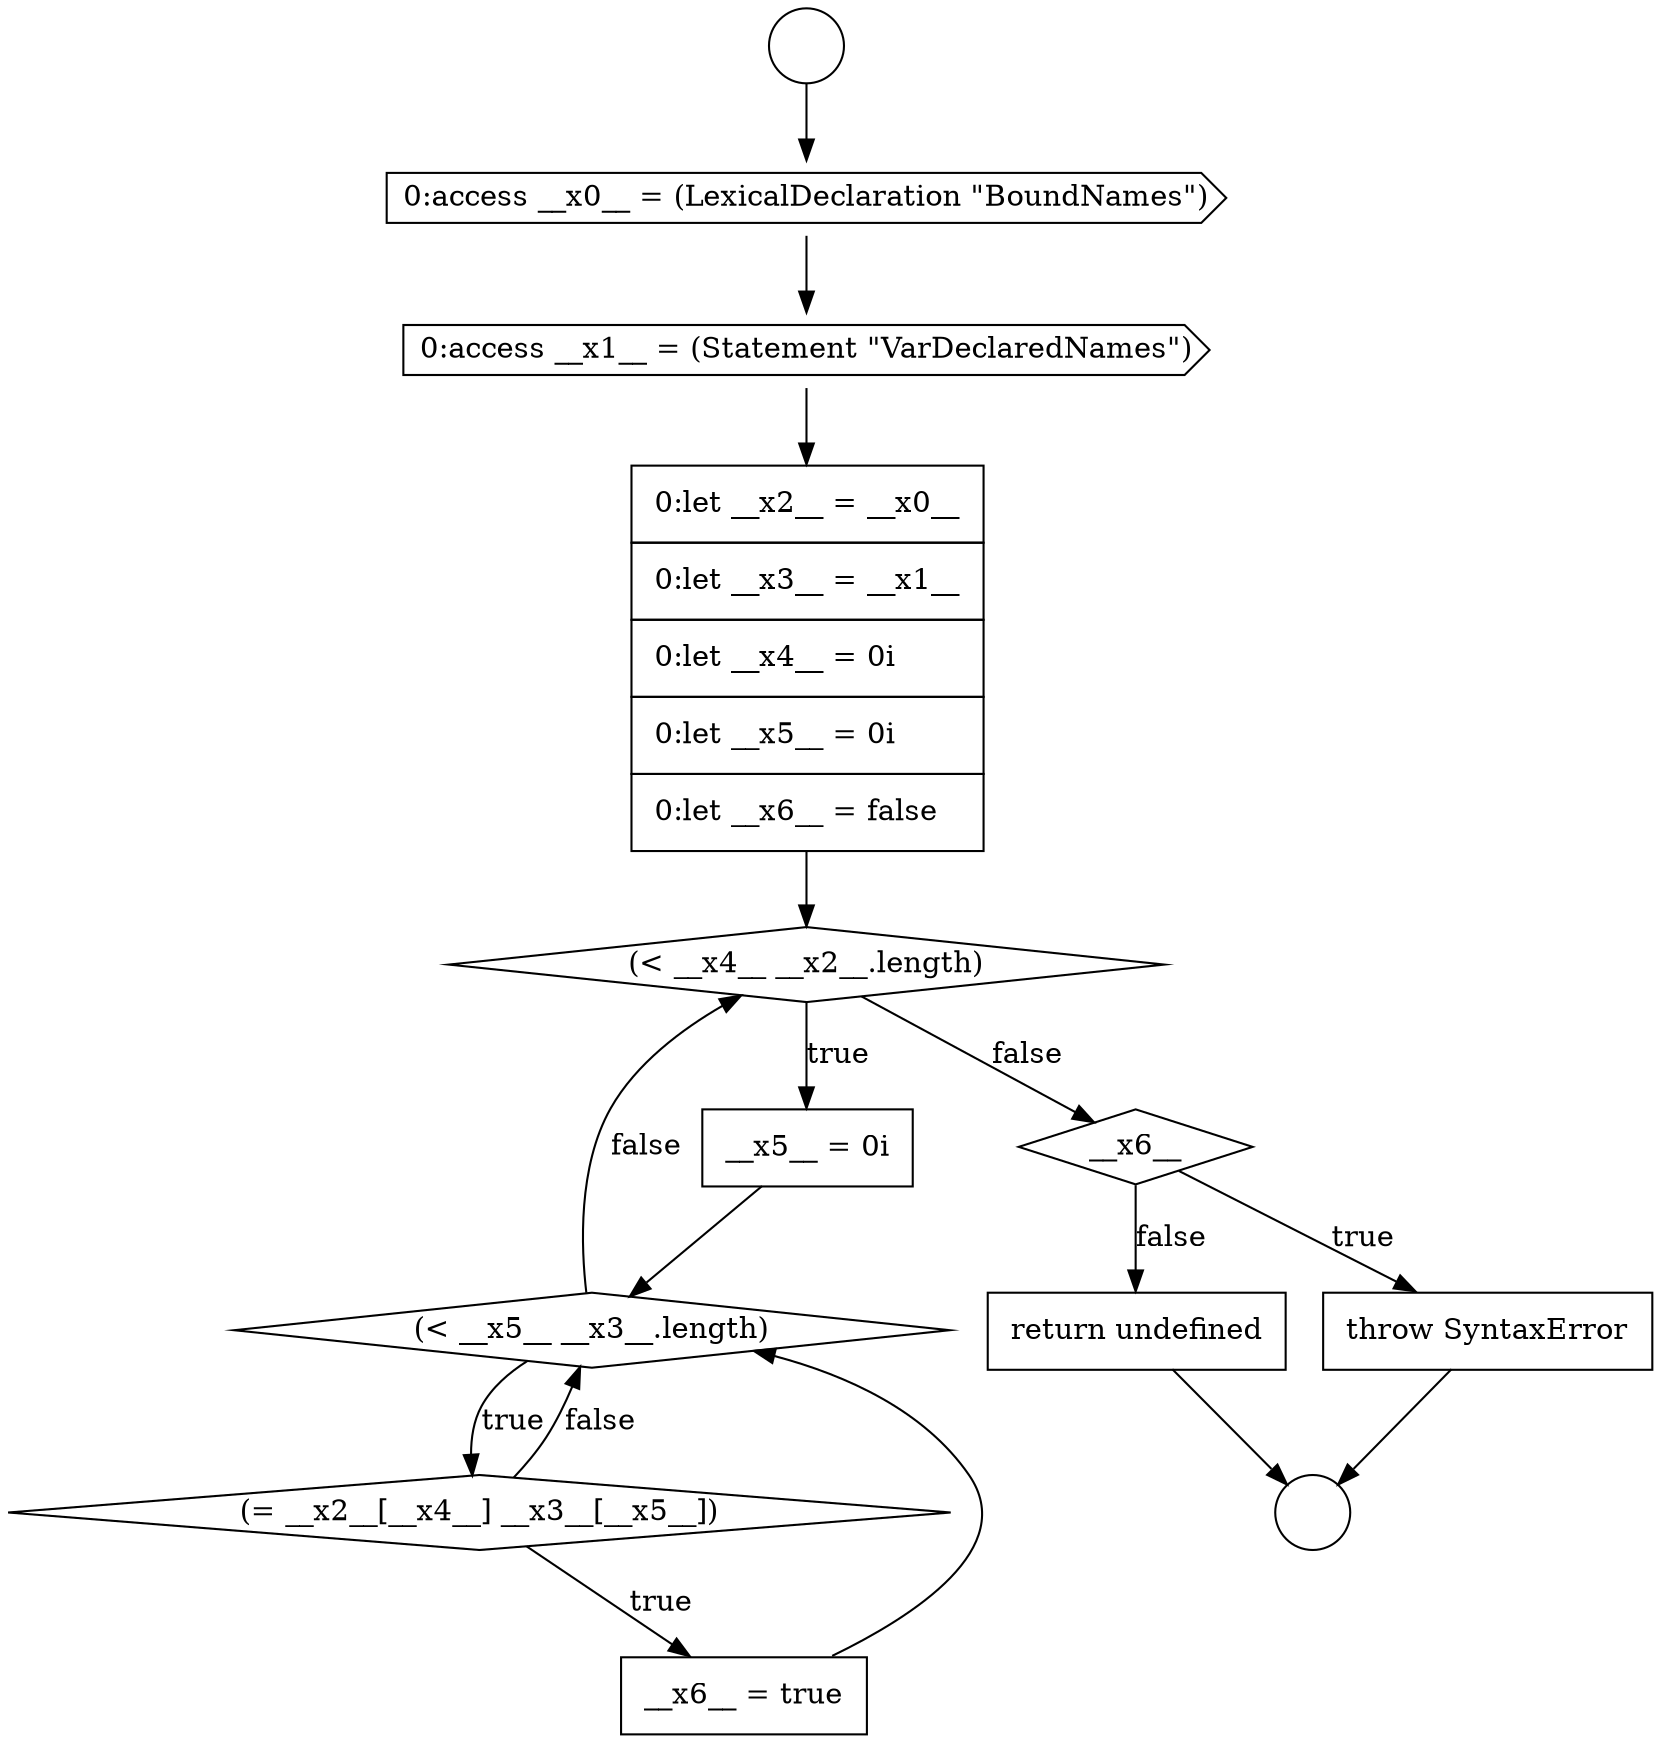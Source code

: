 digraph {
  node18442 [shape=cds, label=<<font color="black">0:access __x1__ = (Statement &quot;VarDeclaredNames&quot;)</font>> color="black" fillcolor="white" style=filled]
  node18451 [shape=none, margin=0, label=<<font color="black">
    <table border="0" cellborder="1" cellspacing="0" cellpadding="10">
      <tr><td align="left">return undefined</td></tr>
    </table>
  </font>> color="black" fillcolor="white" style=filled]
  node18446 [shape=diamond, label=<<font color="black">(&lt; __x5__ __x3__.length)</font>> color="black" fillcolor="white" style=filled]
  node18445 [shape=none, margin=0, label=<<font color="black">
    <table border="0" cellborder="1" cellspacing="0" cellpadding="10">
      <tr><td align="left">__x5__ = 0i</td></tr>
    </table>
  </font>> color="black" fillcolor="white" style=filled]
  node18441 [shape=cds, label=<<font color="black">0:access __x0__ = (LexicalDeclaration &quot;BoundNames&quot;)</font>> color="black" fillcolor="white" style=filled]
  node18444 [shape=diamond, label=<<font color="black">(&lt; __x4__ __x2__.length)</font>> color="black" fillcolor="white" style=filled]
  node18448 [shape=none, margin=0, label=<<font color="black">
    <table border="0" cellborder="1" cellspacing="0" cellpadding="10">
      <tr><td align="left">__x6__ = true</td></tr>
    </table>
  </font>> color="black" fillcolor="white" style=filled]
  node18449 [shape=diamond, label=<<font color="black">__x6__</font>> color="black" fillcolor="white" style=filled]
  node18439 [shape=circle label=" " color="black" fillcolor="white" style=filled]
  node18443 [shape=none, margin=0, label=<<font color="black">
    <table border="0" cellborder="1" cellspacing="0" cellpadding="10">
      <tr><td align="left">0:let __x2__ = __x0__</td></tr>
      <tr><td align="left">0:let __x3__ = __x1__</td></tr>
      <tr><td align="left">0:let __x4__ = 0i</td></tr>
      <tr><td align="left">0:let __x5__ = 0i</td></tr>
      <tr><td align="left">0:let __x6__ = false</td></tr>
    </table>
  </font>> color="black" fillcolor="white" style=filled]
  node18447 [shape=diamond, label=<<font color="black">(= __x2__[__x4__] __x3__[__x5__])</font>> color="black" fillcolor="white" style=filled]
  node18450 [shape=none, margin=0, label=<<font color="black">
    <table border="0" cellborder="1" cellspacing="0" cellpadding="10">
      <tr><td align="left">throw SyntaxError</td></tr>
    </table>
  </font>> color="black" fillcolor="white" style=filled]
  node18440 [shape=circle label=" " color="black" fillcolor="white" style=filled]
  node18450 -> node18440 [ color="black"]
  node18442 -> node18443 [ color="black"]
  node18449 -> node18450 [label=<<font color="black">true</font>> color="black"]
  node18449 -> node18451 [label=<<font color="black">false</font>> color="black"]
  node18446 -> node18447 [label=<<font color="black">true</font>> color="black"]
  node18446 -> node18444 [label=<<font color="black">false</font>> color="black"]
  node18445 -> node18446 [ color="black"]
  node18441 -> node18442 [ color="black"]
  node18443 -> node18444 [ color="black"]
  node18439 -> node18441 [ color="black"]
  node18444 -> node18445 [label=<<font color="black">true</font>> color="black"]
  node18444 -> node18449 [label=<<font color="black">false</font>> color="black"]
  node18451 -> node18440 [ color="black"]
  node18448 -> node18446 [ color="black"]
  node18447 -> node18448 [label=<<font color="black">true</font>> color="black"]
  node18447 -> node18446 [label=<<font color="black">false</font>> color="black"]
}
